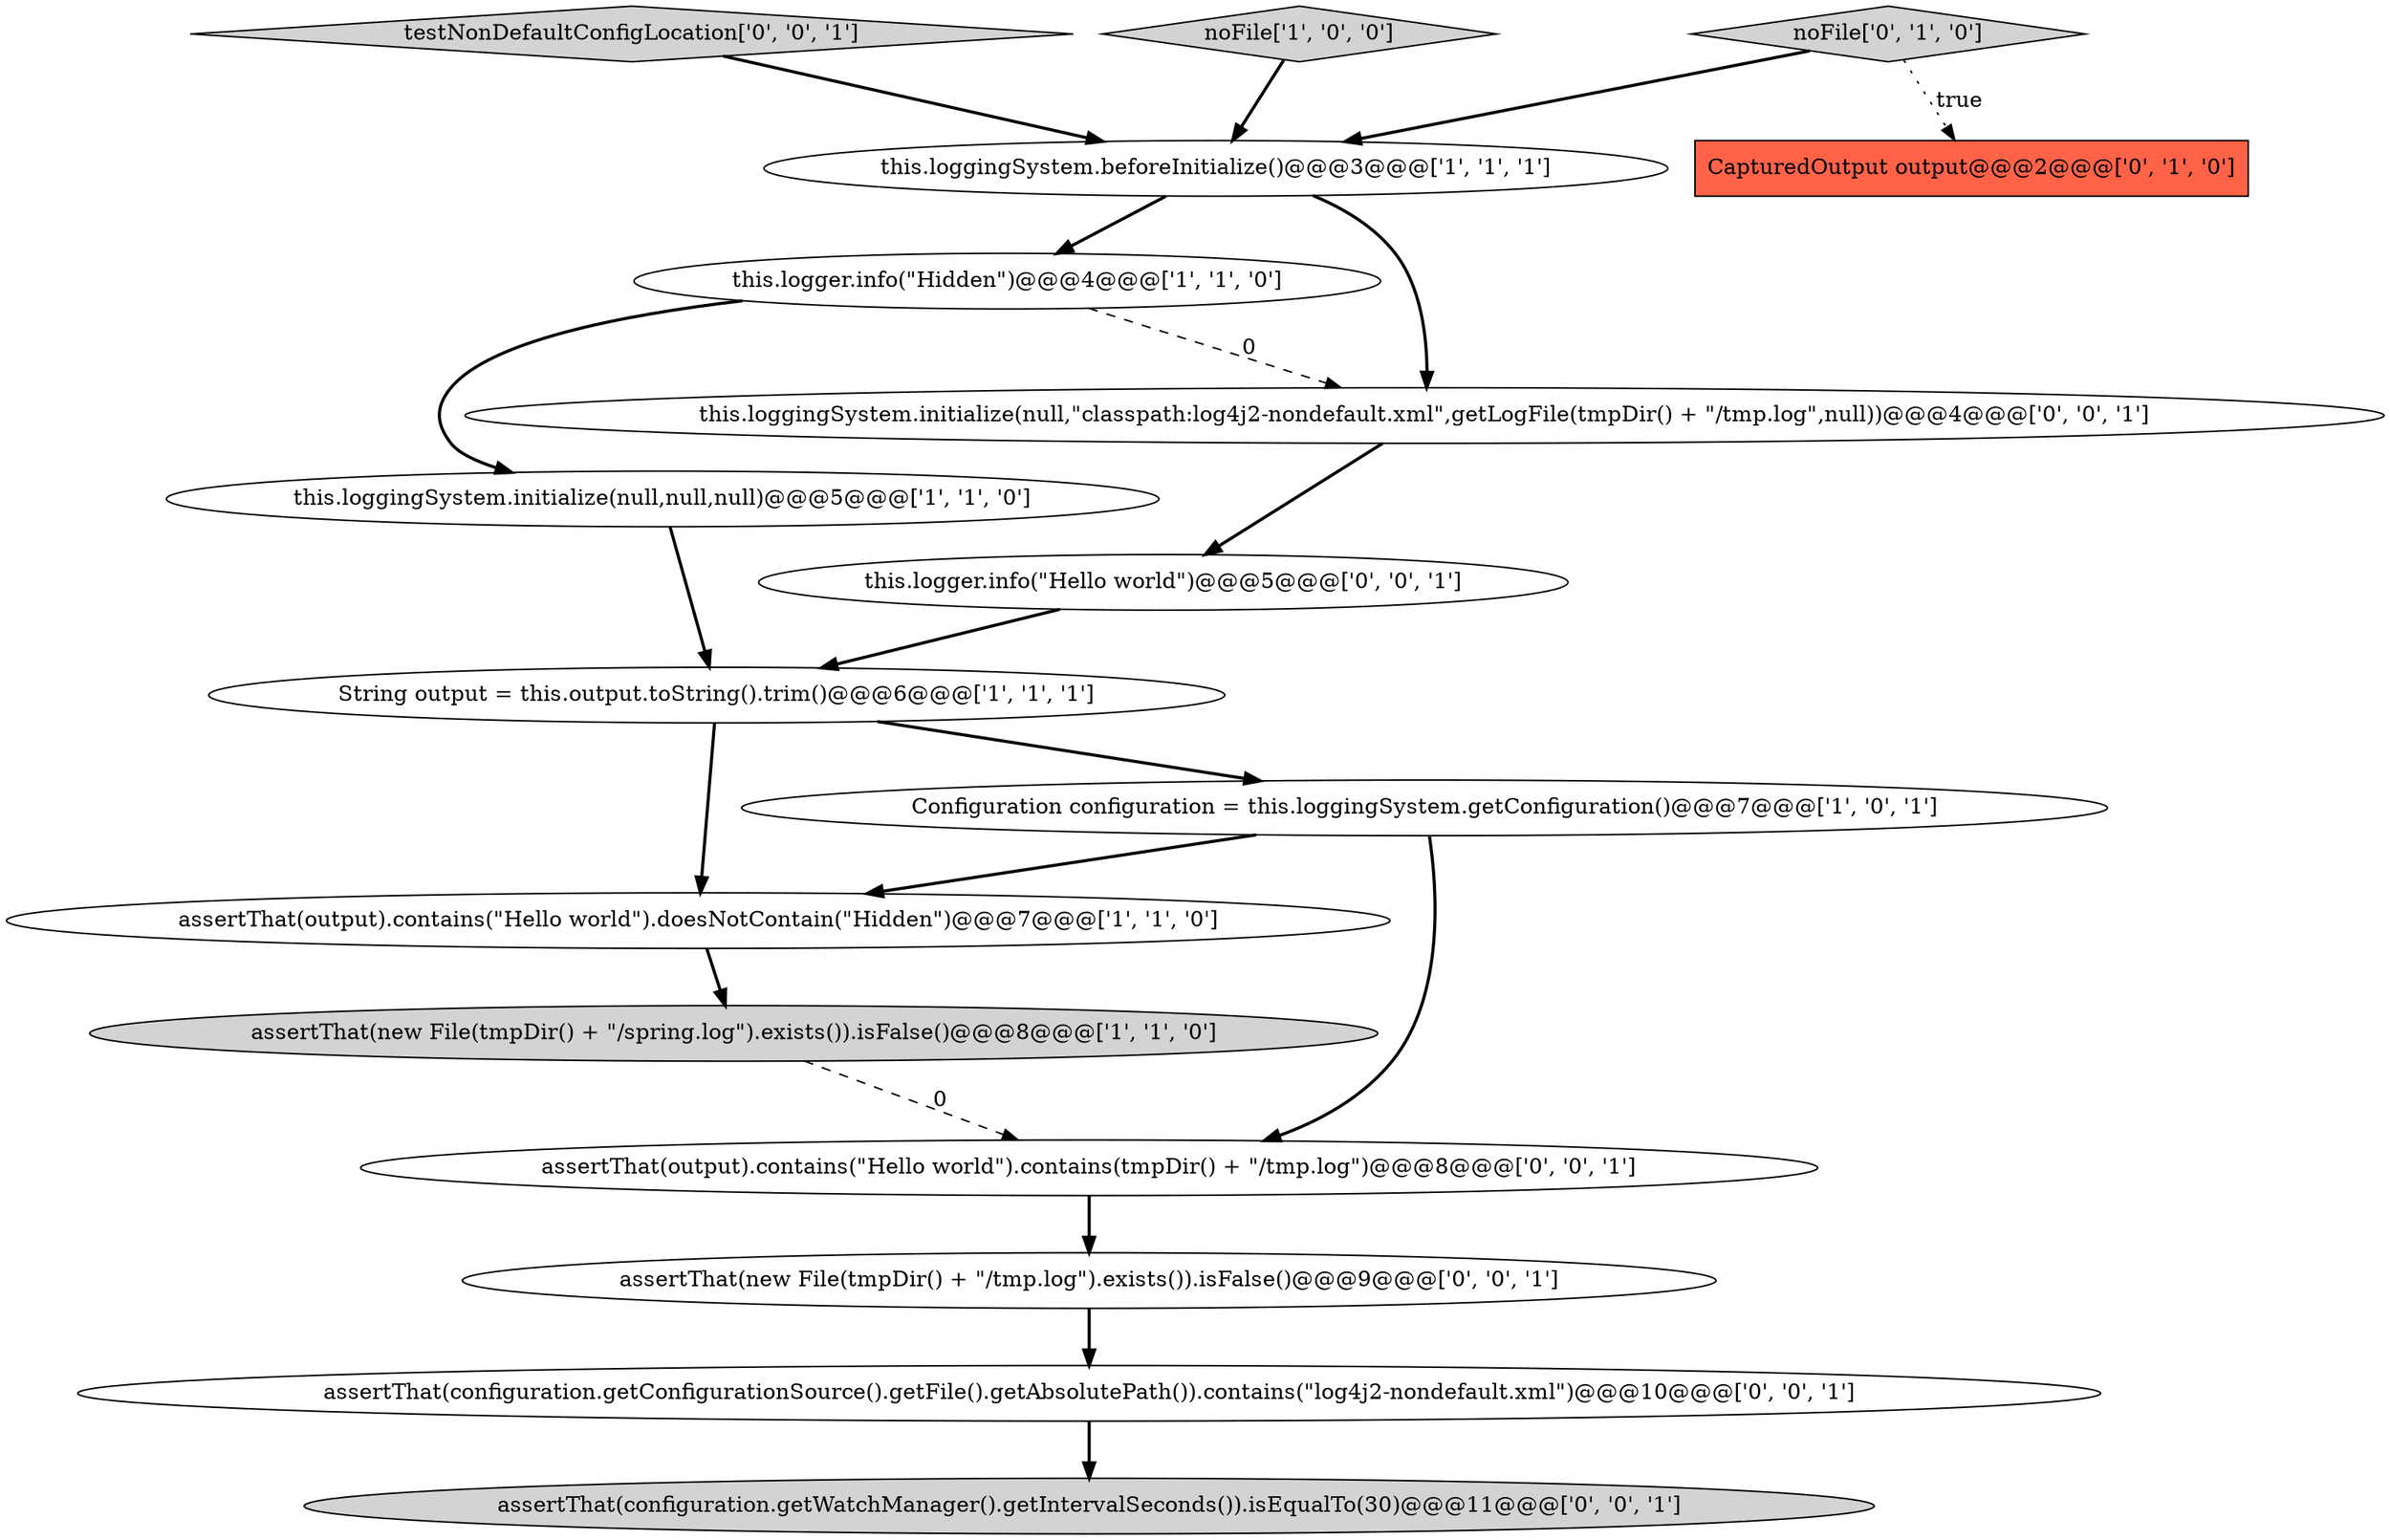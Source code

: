 digraph {
4 [style = filled, label = "this.loggingSystem.initialize(null,null,null)@@@5@@@['1', '1', '0']", fillcolor = white, shape = ellipse image = "AAA0AAABBB1BBB"];
10 [style = filled, label = "testNonDefaultConfigLocation['0', '0', '1']", fillcolor = lightgray, shape = diamond image = "AAA0AAABBB3BBB"];
1 [style = filled, label = "assertThat(output).contains(\"Hello world\").doesNotContain(\"Hidden\")@@@7@@@['1', '1', '0']", fillcolor = white, shape = ellipse image = "AAA0AAABBB1BBB"];
14 [style = filled, label = "assertThat(output).contains(\"Hello world\").contains(tmpDir() + \"/tmp.log\")@@@8@@@['0', '0', '1']", fillcolor = white, shape = ellipse image = "AAA0AAABBB3BBB"];
3 [style = filled, label = "this.loggingSystem.beforeInitialize()@@@3@@@['1', '1', '1']", fillcolor = white, shape = ellipse image = "AAA0AAABBB1BBB"];
11 [style = filled, label = "assertThat(configuration.getWatchManager().getIntervalSeconds()).isEqualTo(30)@@@11@@@['0', '0', '1']", fillcolor = lightgray, shape = ellipse image = "AAA0AAABBB3BBB"];
2 [style = filled, label = "noFile['1', '0', '0']", fillcolor = lightgray, shape = diamond image = "AAA0AAABBB1BBB"];
9 [style = filled, label = "CapturedOutput output@@@2@@@['0', '1', '0']", fillcolor = tomato, shape = box image = "AAA1AAABBB2BBB"];
0 [style = filled, label = "this.logger.info(\"Hidden\")@@@4@@@['1', '1', '0']", fillcolor = white, shape = ellipse image = "AAA0AAABBB1BBB"];
8 [style = filled, label = "noFile['0', '1', '0']", fillcolor = lightgray, shape = diamond image = "AAA0AAABBB2BBB"];
12 [style = filled, label = "this.loggingSystem.initialize(null,\"classpath:log4j2-nondefault.xml\",getLogFile(tmpDir() + \"/tmp.log\",null))@@@4@@@['0', '0', '1']", fillcolor = white, shape = ellipse image = "AAA0AAABBB3BBB"];
5 [style = filled, label = "Configuration configuration = this.loggingSystem.getConfiguration()@@@7@@@['1', '0', '1']", fillcolor = white, shape = ellipse image = "AAA0AAABBB1BBB"];
6 [style = filled, label = "assertThat(new File(tmpDir() + \"/spring.log\").exists()).isFalse()@@@8@@@['1', '1', '0']", fillcolor = lightgray, shape = ellipse image = "AAA0AAABBB1BBB"];
7 [style = filled, label = "String output = this.output.toString().trim()@@@6@@@['1', '1', '1']", fillcolor = white, shape = ellipse image = "AAA0AAABBB1BBB"];
13 [style = filled, label = "this.logger.info(\"Hello world\")@@@5@@@['0', '0', '1']", fillcolor = white, shape = ellipse image = "AAA0AAABBB3BBB"];
16 [style = filled, label = "assertThat(configuration.getConfigurationSource().getFile().getAbsolutePath()).contains(\"log4j2-nondefault.xml\")@@@10@@@['0', '0', '1']", fillcolor = white, shape = ellipse image = "AAA0AAABBB3BBB"];
15 [style = filled, label = "assertThat(new File(tmpDir() + \"/tmp.log\").exists()).isFalse()@@@9@@@['0', '0', '1']", fillcolor = white, shape = ellipse image = "AAA0AAABBB3BBB"];
12->13 [style = bold, label=""];
5->1 [style = bold, label=""];
10->3 [style = bold, label=""];
14->15 [style = bold, label=""];
7->5 [style = bold, label=""];
1->6 [style = bold, label=""];
7->1 [style = bold, label=""];
16->11 [style = bold, label=""];
8->9 [style = dotted, label="true"];
3->12 [style = bold, label=""];
5->14 [style = bold, label=""];
0->12 [style = dashed, label="0"];
6->14 [style = dashed, label="0"];
15->16 [style = bold, label=""];
0->4 [style = bold, label=""];
13->7 [style = bold, label=""];
4->7 [style = bold, label=""];
3->0 [style = bold, label=""];
2->3 [style = bold, label=""];
8->3 [style = bold, label=""];
}
